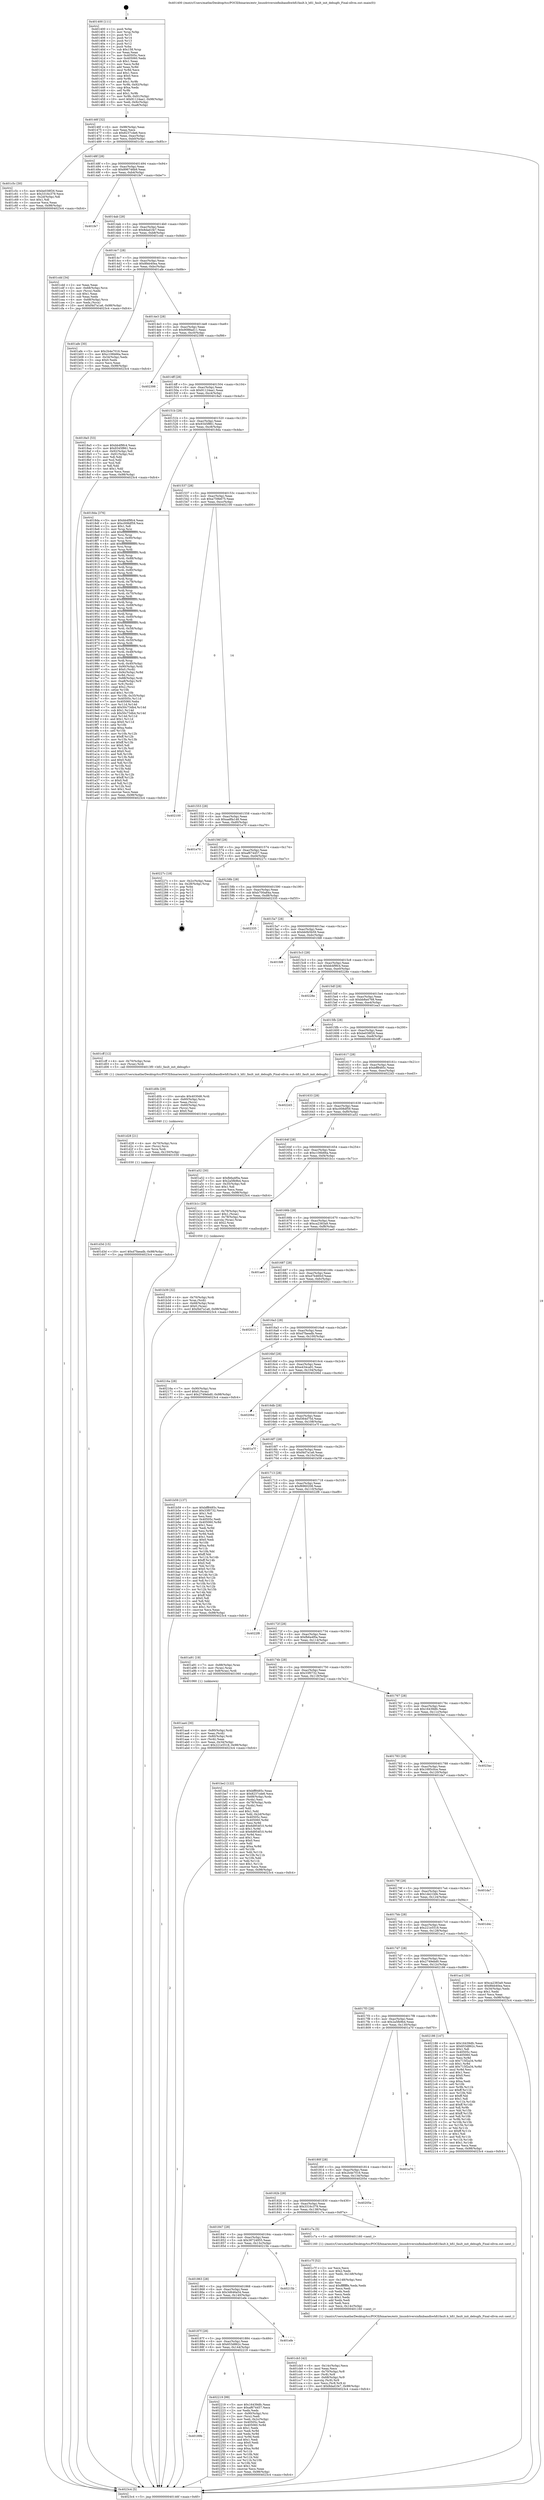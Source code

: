 digraph "0x401400" {
  label = "0x401400 (/mnt/c/Users/mathe/Desktop/tcc/POCII/binaries/extr_linuxdriversinfinibandhwhfi1fault.h_hfi1_fault_init_debugfs_Final-ollvm.out::main(0))"
  labelloc = "t"
  node[shape=record]

  Entry [label="",width=0.3,height=0.3,shape=circle,fillcolor=black,style=filled]
  "0x40146f" [label="{
     0x40146f [32]\l
     | [instrs]\l
     &nbsp;&nbsp;0x40146f \<+6\>: mov -0x98(%rbp),%eax\l
     &nbsp;&nbsp;0x401475 \<+2\>: mov %eax,%ecx\l
     &nbsp;&nbsp;0x401477 \<+6\>: sub $0x8237cde6,%ecx\l
     &nbsp;&nbsp;0x40147d \<+6\>: mov %eax,-0xac(%rbp)\l
     &nbsp;&nbsp;0x401483 \<+6\>: mov %ecx,-0xb0(%rbp)\l
     &nbsp;&nbsp;0x401489 \<+6\>: je 0000000000401c5c \<main+0x85c\>\l
  }"]
  "0x401c5c" [label="{
     0x401c5c [30]\l
     | [instrs]\l
     &nbsp;&nbsp;0x401c5c \<+5\>: mov $0xbe038f26,%eax\l
     &nbsp;&nbsp;0x401c61 \<+5\>: mov $0x3316c379,%ecx\l
     &nbsp;&nbsp;0x401c66 \<+3\>: mov -0x2d(%rbp),%dl\l
     &nbsp;&nbsp;0x401c69 \<+3\>: test $0x1,%dl\l
     &nbsp;&nbsp;0x401c6c \<+3\>: cmovne %ecx,%eax\l
     &nbsp;&nbsp;0x401c6f \<+6\>: mov %eax,-0x98(%rbp)\l
     &nbsp;&nbsp;0x401c75 \<+5\>: jmp 00000000004023c4 \<main+0xfc4\>\l
  }"]
  "0x40148f" [label="{
     0x40148f [28]\l
     | [instrs]\l
     &nbsp;&nbsp;0x40148f \<+5\>: jmp 0000000000401494 \<main+0x94\>\l
     &nbsp;&nbsp;0x401494 \<+6\>: mov -0xac(%rbp),%eax\l
     &nbsp;&nbsp;0x40149a \<+5\>: sub $0x896746b9,%eax\l
     &nbsp;&nbsp;0x40149f \<+6\>: mov %eax,-0xb4(%rbp)\l
     &nbsp;&nbsp;0x4014a5 \<+6\>: je 0000000000401fe7 \<main+0xbe7\>\l
  }"]
  Exit [label="",width=0.3,height=0.3,shape=circle,fillcolor=black,style=filled,peripheries=2]
  "0x401fe7" [label="{
     0x401fe7\l
  }", style=dashed]
  "0x4014ab" [label="{
     0x4014ab [28]\l
     | [instrs]\l
     &nbsp;&nbsp;0x4014ab \<+5\>: jmp 00000000004014b0 \<main+0xb0\>\l
     &nbsp;&nbsp;0x4014b0 \<+6\>: mov -0xac(%rbp),%eax\l
     &nbsp;&nbsp;0x4014b6 \<+5\>: sub $0x8dad1fe7,%eax\l
     &nbsp;&nbsp;0x4014bb \<+6\>: mov %eax,-0xb8(%rbp)\l
     &nbsp;&nbsp;0x4014c1 \<+6\>: je 0000000000401cdd \<main+0x8dd\>\l
  }"]
  "0x40189b" [label="{
     0x40189b\l
  }", style=dashed]
  "0x401cdd" [label="{
     0x401cdd [34]\l
     | [instrs]\l
     &nbsp;&nbsp;0x401cdd \<+2\>: xor %eax,%eax\l
     &nbsp;&nbsp;0x401cdf \<+4\>: mov -0x68(%rbp),%rcx\l
     &nbsp;&nbsp;0x401ce3 \<+2\>: mov (%rcx),%edx\l
     &nbsp;&nbsp;0x401ce5 \<+3\>: sub $0x1,%eax\l
     &nbsp;&nbsp;0x401ce8 \<+2\>: sub %eax,%edx\l
     &nbsp;&nbsp;0x401cea \<+4\>: mov -0x68(%rbp),%rcx\l
     &nbsp;&nbsp;0x401cee \<+2\>: mov %edx,(%rcx)\l
     &nbsp;&nbsp;0x401cf0 \<+10\>: movl $0xf4d7a1a6,-0x98(%rbp)\l
     &nbsp;&nbsp;0x401cfa \<+5\>: jmp 00000000004023c4 \<main+0xfc4\>\l
  }"]
  "0x4014c7" [label="{
     0x4014c7 [28]\l
     | [instrs]\l
     &nbsp;&nbsp;0x4014c7 \<+5\>: jmp 00000000004014cc \<main+0xcc\>\l
     &nbsp;&nbsp;0x4014cc \<+6\>: mov -0xac(%rbp),%eax\l
     &nbsp;&nbsp;0x4014d2 \<+5\>: sub $0x8feb40ea,%eax\l
     &nbsp;&nbsp;0x4014d7 \<+6\>: mov %eax,-0xbc(%rbp)\l
     &nbsp;&nbsp;0x4014dd \<+6\>: je 0000000000401afe \<main+0x6fe\>\l
  }"]
  "0x402219" [label="{
     0x402219 [99]\l
     | [instrs]\l
     &nbsp;&nbsp;0x402219 \<+5\>: mov $0x16439dfc,%eax\l
     &nbsp;&nbsp;0x40221e \<+5\>: mov $0xaf674457,%ecx\l
     &nbsp;&nbsp;0x402223 \<+2\>: xor %edx,%edx\l
     &nbsp;&nbsp;0x402225 \<+7\>: mov -0x90(%rbp),%rsi\l
     &nbsp;&nbsp;0x40222c \<+2\>: mov (%rsi),%edi\l
     &nbsp;&nbsp;0x40222e \<+3\>: mov %edi,-0x2c(%rbp)\l
     &nbsp;&nbsp;0x402231 \<+7\>: mov 0x40505c,%edi\l
     &nbsp;&nbsp;0x402238 \<+8\>: mov 0x405060,%r8d\l
     &nbsp;&nbsp;0x402240 \<+3\>: sub $0x1,%edx\l
     &nbsp;&nbsp;0x402243 \<+3\>: mov %edi,%r9d\l
     &nbsp;&nbsp;0x402246 \<+3\>: add %edx,%r9d\l
     &nbsp;&nbsp;0x402249 \<+4\>: imul %r9d,%edi\l
     &nbsp;&nbsp;0x40224d \<+3\>: and $0x1,%edi\l
     &nbsp;&nbsp;0x402250 \<+3\>: cmp $0x0,%edi\l
     &nbsp;&nbsp;0x402253 \<+4\>: sete %r10b\l
     &nbsp;&nbsp;0x402257 \<+4\>: cmp $0xa,%r8d\l
     &nbsp;&nbsp;0x40225b \<+4\>: setl %r11b\l
     &nbsp;&nbsp;0x40225f \<+3\>: mov %r10b,%bl\l
     &nbsp;&nbsp;0x402262 \<+3\>: and %r11b,%bl\l
     &nbsp;&nbsp;0x402265 \<+3\>: xor %r11b,%r10b\l
     &nbsp;&nbsp;0x402268 \<+3\>: or %r10b,%bl\l
     &nbsp;&nbsp;0x40226b \<+3\>: test $0x1,%bl\l
     &nbsp;&nbsp;0x40226e \<+3\>: cmovne %ecx,%eax\l
     &nbsp;&nbsp;0x402271 \<+6\>: mov %eax,-0x98(%rbp)\l
     &nbsp;&nbsp;0x402277 \<+5\>: jmp 00000000004023c4 \<main+0xfc4\>\l
  }"]
  "0x401afe" [label="{
     0x401afe [30]\l
     | [instrs]\l
     &nbsp;&nbsp;0x401afe \<+5\>: mov $0x2b4e7016,%eax\l
     &nbsp;&nbsp;0x401b03 \<+5\>: mov $0xc106b66a,%ecx\l
     &nbsp;&nbsp;0x401b08 \<+3\>: mov -0x34(%rbp),%edx\l
     &nbsp;&nbsp;0x401b0b \<+3\>: cmp $0x0,%edx\l
     &nbsp;&nbsp;0x401b0e \<+3\>: cmove %ecx,%eax\l
     &nbsp;&nbsp;0x401b11 \<+6\>: mov %eax,-0x98(%rbp)\l
     &nbsp;&nbsp;0x401b17 \<+5\>: jmp 00000000004023c4 \<main+0xfc4\>\l
  }"]
  "0x4014e3" [label="{
     0x4014e3 [28]\l
     | [instrs]\l
     &nbsp;&nbsp;0x4014e3 \<+5\>: jmp 00000000004014e8 \<main+0xe8\>\l
     &nbsp;&nbsp;0x4014e8 \<+6\>: mov -0xac(%rbp),%eax\l
     &nbsp;&nbsp;0x4014ee \<+5\>: sub $0x9088ad11,%eax\l
     &nbsp;&nbsp;0x4014f3 \<+6\>: mov %eax,-0xc0(%rbp)\l
     &nbsp;&nbsp;0x4014f9 \<+6\>: je 0000000000402398 \<main+0xf98\>\l
  }"]
  "0x40187f" [label="{
     0x40187f [28]\l
     | [instrs]\l
     &nbsp;&nbsp;0x40187f \<+5\>: jmp 0000000000401884 \<main+0x484\>\l
     &nbsp;&nbsp;0x401884 \<+6\>: mov -0xac(%rbp),%eax\l
     &nbsp;&nbsp;0x40188a \<+5\>: sub $0x653d862c,%eax\l
     &nbsp;&nbsp;0x40188f \<+6\>: mov %eax,-0x144(%rbp)\l
     &nbsp;&nbsp;0x401895 \<+6\>: je 0000000000402219 \<main+0xe19\>\l
  }"]
  "0x402398" [label="{
     0x402398\l
  }", style=dashed]
  "0x4014ff" [label="{
     0x4014ff [28]\l
     | [instrs]\l
     &nbsp;&nbsp;0x4014ff \<+5\>: jmp 0000000000401504 \<main+0x104\>\l
     &nbsp;&nbsp;0x401504 \<+6\>: mov -0xac(%rbp),%eax\l
     &nbsp;&nbsp;0x40150a \<+5\>: sub $0x91124aa1,%eax\l
     &nbsp;&nbsp;0x40150f \<+6\>: mov %eax,-0xc4(%rbp)\l
     &nbsp;&nbsp;0x401515 \<+6\>: je 00000000004018a5 \<main+0x4a5\>\l
  }"]
  "0x401efe" [label="{
     0x401efe\l
  }", style=dashed]
  "0x4018a5" [label="{
     0x4018a5 [53]\l
     | [instrs]\l
     &nbsp;&nbsp;0x4018a5 \<+5\>: mov $0xbb4f9fc4,%eax\l
     &nbsp;&nbsp;0x4018aa \<+5\>: mov $0x9345f861,%ecx\l
     &nbsp;&nbsp;0x4018af \<+6\>: mov -0x92(%rbp),%dl\l
     &nbsp;&nbsp;0x4018b5 \<+7\>: mov -0x91(%rbp),%sil\l
     &nbsp;&nbsp;0x4018bc \<+3\>: mov %dl,%dil\l
     &nbsp;&nbsp;0x4018bf \<+3\>: and %sil,%dil\l
     &nbsp;&nbsp;0x4018c2 \<+3\>: xor %sil,%dl\l
     &nbsp;&nbsp;0x4018c5 \<+3\>: or %dl,%dil\l
     &nbsp;&nbsp;0x4018c8 \<+4\>: test $0x1,%dil\l
     &nbsp;&nbsp;0x4018cc \<+3\>: cmovne %ecx,%eax\l
     &nbsp;&nbsp;0x4018cf \<+6\>: mov %eax,-0x98(%rbp)\l
     &nbsp;&nbsp;0x4018d5 \<+5\>: jmp 00000000004023c4 \<main+0xfc4\>\l
  }"]
  "0x40151b" [label="{
     0x40151b [28]\l
     | [instrs]\l
     &nbsp;&nbsp;0x40151b \<+5\>: jmp 0000000000401520 \<main+0x120\>\l
     &nbsp;&nbsp;0x401520 \<+6\>: mov -0xac(%rbp),%eax\l
     &nbsp;&nbsp;0x401526 \<+5\>: sub $0x9345f861,%eax\l
     &nbsp;&nbsp;0x40152b \<+6\>: mov %eax,-0xc8(%rbp)\l
     &nbsp;&nbsp;0x401531 \<+6\>: je 00000000004018da \<main+0x4da\>\l
  }"]
  "0x4023c4" [label="{
     0x4023c4 [5]\l
     | [instrs]\l
     &nbsp;&nbsp;0x4023c4 \<+5\>: jmp 000000000040146f \<main+0x6f\>\l
  }"]
  "0x401400" [label="{
     0x401400 [111]\l
     | [instrs]\l
     &nbsp;&nbsp;0x401400 \<+1\>: push %rbp\l
     &nbsp;&nbsp;0x401401 \<+3\>: mov %rsp,%rbp\l
     &nbsp;&nbsp;0x401404 \<+2\>: push %r15\l
     &nbsp;&nbsp;0x401406 \<+2\>: push %r14\l
     &nbsp;&nbsp;0x401408 \<+2\>: push %r13\l
     &nbsp;&nbsp;0x40140a \<+2\>: push %r12\l
     &nbsp;&nbsp;0x40140c \<+1\>: push %rbx\l
     &nbsp;&nbsp;0x40140d \<+7\>: sub $0x158,%rsp\l
     &nbsp;&nbsp;0x401414 \<+2\>: xor %eax,%eax\l
     &nbsp;&nbsp;0x401416 \<+7\>: mov 0x40505c,%ecx\l
     &nbsp;&nbsp;0x40141d \<+7\>: mov 0x405060,%edx\l
     &nbsp;&nbsp;0x401424 \<+3\>: sub $0x1,%eax\l
     &nbsp;&nbsp;0x401427 \<+3\>: mov %ecx,%r8d\l
     &nbsp;&nbsp;0x40142a \<+3\>: add %eax,%r8d\l
     &nbsp;&nbsp;0x40142d \<+4\>: imul %r8d,%ecx\l
     &nbsp;&nbsp;0x401431 \<+3\>: and $0x1,%ecx\l
     &nbsp;&nbsp;0x401434 \<+3\>: cmp $0x0,%ecx\l
     &nbsp;&nbsp;0x401437 \<+4\>: sete %r9b\l
     &nbsp;&nbsp;0x40143b \<+4\>: and $0x1,%r9b\l
     &nbsp;&nbsp;0x40143f \<+7\>: mov %r9b,-0x92(%rbp)\l
     &nbsp;&nbsp;0x401446 \<+3\>: cmp $0xa,%edx\l
     &nbsp;&nbsp;0x401449 \<+4\>: setl %r9b\l
     &nbsp;&nbsp;0x40144d \<+4\>: and $0x1,%r9b\l
     &nbsp;&nbsp;0x401451 \<+7\>: mov %r9b,-0x91(%rbp)\l
     &nbsp;&nbsp;0x401458 \<+10\>: movl $0x91124aa1,-0x98(%rbp)\l
     &nbsp;&nbsp;0x401462 \<+6\>: mov %edi,-0x9c(%rbp)\l
     &nbsp;&nbsp;0x401468 \<+7\>: mov %rsi,-0xa8(%rbp)\l
  }"]
  "0x401863" [label="{
     0x401863 [28]\l
     | [instrs]\l
     &nbsp;&nbsp;0x401863 \<+5\>: jmp 0000000000401868 \<main+0x468\>\l
     &nbsp;&nbsp;0x401868 \<+6\>: mov -0xac(%rbp),%eax\l
     &nbsp;&nbsp;0x40186e \<+5\>: sub $0x3d646a54,%eax\l
     &nbsp;&nbsp;0x401873 \<+6\>: mov %eax,-0x140(%rbp)\l
     &nbsp;&nbsp;0x401879 \<+6\>: je 0000000000401efe \<main+0xafe\>\l
  }"]
  "0x4018da" [label="{
     0x4018da [376]\l
     | [instrs]\l
     &nbsp;&nbsp;0x4018da \<+5\>: mov $0xbb4f9fc4,%eax\l
     &nbsp;&nbsp;0x4018df \<+5\>: mov $0xc008df59,%ecx\l
     &nbsp;&nbsp;0x4018e4 \<+2\>: mov $0x1,%dl\l
     &nbsp;&nbsp;0x4018e6 \<+3\>: mov %rsp,%rsi\l
     &nbsp;&nbsp;0x4018e9 \<+4\>: add $0xfffffffffffffff0,%rsi\l
     &nbsp;&nbsp;0x4018ed \<+3\>: mov %rsi,%rsp\l
     &nbsp;&nbsp;0x4018f0 \<+7\>: mov %rsi,-0x90(%rbp)\l
     &nbsp;&nbsp;0x4018f7 \<+3\>: mov %rsp,%rsi\l
     &nbsp;&nbsp;0x4018fa \<+4\>: add $0xfffffffffffffff0,%rsi\l
     &nbsp;&nbsp;0x4018fe \<+3\>: mov %rsi,%rsp\l
     &nbsp;&nbsp;0x401901 \<+3\>: mov %rsp,%rdi\l
     &nbsp;&nbsp;0x401904 \<+4\>: add $0xfffffffffffffff0,%rdi\l
     &nbsp;&nbsp;0x401908 \<+3\>: mov %rdi,%rsp\l
     &nbsp;&nbsp;0x40190b \<+7\>: mov %rdi,-0x88(%rbp)\l
     &nbsp;&nbsp;0x401912 \<+3\>: mov %rsp,%rdi\l
     &nbsp;&nbsp;0x401915 \<+4\>: add $0xfffffffffffffff0,%rdi\l
     &nbsp;&nbsp;0x401919 \<+3\>: mov %rdi,%rsp\l
     &nbsp;&nbsp;0x40191c \<+4\>: mov %rdi,-0x80(%rbp)\l
     &nbsp;&nbsp;0x401920 \<+3\>: mov %rsp,%rdi\l
     &nbsp;&nbsp;0x401923 \<+4\>: add $0xfffffffffffffff0,%rdi\l
     &nbsp;&nbsp;0x401927 \<+3\>: mov %rdi,%rsp\l
     &nbsp;&nbsp;0x40192a \<+4\>: mov %rdi,-0x78(%rbp)\l
     &nbsp;&nbsp;0x40192e \<+3\>: mov %rsp,%rdi\l
     &nbsp;&nbsp;0x401931 \<+4\>: add $0xfffffffffffffff0,%rdi\l
     &nbsp;&nbsp;0x401935 \<+3\>: mov %rdi,%rsp\l
     &nbsp;&nbsp;0x401938 \<+4\>: mov %rdi,-0x70(%rbp)\l
     &nbsp;&nbsp;0x40193c \<+3\>: mov %rsp,%rdi\l
     &nbsp;&nbsp;0x40193f \<+4\>: add $0xfffffffffffffff0,%rdi\l
     &nbsp;&nbsp;0x401943 \<+3\>: mov %rdi,%rsp\l
     &nbsp;&nbsp;0x401946 \<+4\>: mov %rdi,-0x68(%rbp)\l
     &nbsp;&nbsp;0x40194a \<+3\>: mov %rsp,%rdi\l
     &nbsp;&nbsp;0x40194d \<+4\>: add $0xfffffffffffffff0,%rdi\l
     &nbsp;&nbsp;0x401951 \<+3\>: mov %rdi,%rsp\l
     &nbsp;&nbsp;0x401954 \<+4\>: mov %rdi,-0x60(%rbp)\l
     &nbsp;&nbsp;0x401958 \<+3\>: mov %rsp,%rdi\l
     &nbsp;&nbsp;0x40195b \<+4\>: add $0xfffffffffffffff0,%rdi\l
     &nbsp;&nbsp;0x40195f \<+3\>: mov %rdi,%rsp\l
     &nbsp;&nbsp;0x401962 \<+4\>: mov %rdi,-0x58(%rbp)\l
     &nbsp;&nbsp;0x401966 \<+3\>: mov %rsp,%rdi\l
     &nbsp;&nbsp;0x401969 \<+4\>: add $0xfffffffffffffff0,%rdi\l
     &nbsp;&nbsp;0x40196d \<+3\>: mov %rdi,%rsp\l
     &nbsp;&nbsp;0x401970 \<+4\>: mov %rdi,-0x50(%rbp)\l
     &nbsp;&nbsp;0x401974 \<+3\>: mov %rsp,%rdi\l
     &nbsp;&nbsp;0x401977 \<+4\>: add $0xfffffffffffffff0,%rdi\l
     &nbsp;&nbsp;0x40197b \<+3\>: mov %rdi,%rsp\l
     &nbsp;&nbsp;0x40197e \<+4\>: mov %rdi,-0x48(%rbp)\l
     &nbsp;&nbsp;0x401982 \<+3\>: mov %rsp,%rdi\l
     &nbsp;&nbsp;0x401985 \<+4\>: add $0xfffffffffffffff0,%rdi\l
     &nbsp;&nbsp;0x401989 \<+3\>: mov %rdi,%rsp\l
     &nbsp;&nbsp;0x40198c \<+4\>: mov %rdi,-0x40(%rbp)\l
     &nbsp;&nbsp;0x401990 \<+7\>: mov -0x90(%rbp),%rdi\l
     &nbsp;&nbsp;0x401997 \<+6\>: movl $0x0,(%rdi)\l
     &nbsp;&nbsp;0x40199d \<+7\>: mov -0x9c(%rbp),%r8d\l
     &nbsp;&nbsp;0x4019a4 \<+3\>: mov %r8d,(%rsi)\l
     &nbsp;&nbsp;0x4019a7 \<+7\>: mov -0x88(%rbp),%rdi\l
     &nbsp;&nbsp;0x4019ae \<+7\>: mov -0xa8(%rbp),%r9\l
     &nbsp;&nbsp;0x4019b5 \<+3\>: mov %r9,(%rdi)\l
     &nbsp;&nbsp;0x4019b8 \<+3\>: cmpl $0x2,(%rsi)\l
     &nbsp;&nbsp;0x4019bb \<+4\>: setne %r10b\l
     &nbsp;&nbsp;0x4019bf \<+4\>: and $0x1,%r10b\l
     &nbsp;&nbsp;0x4019c3 \<+4\>: mov %r10b,-0x35(%rbp)\l
     &nbsp;&nbsp;0x4019c7 \<+8\>: mov 0x40505c,%r11d\l
     &nbsp;&nbsp;0x4019cf \<+7\>: mov 0x405060,%ebx\l
     &nbsp;&nbsp;0x4019d6 \<+3\>: mov %r11d,%r14d\l
     &nbsp;&nbsp;0x4019d9 \<+7\>: add $0x50c73db4,%r14d\l
     &nbsp;&nbsp;0x4019e0 \<+4\>: sub $0x1,%r14d\l
     &nbsp;&nbsp;0x4019e4 \<+7\>: sub $0x50c73db4,%r14d\l
     &nbsp;&nbsp;0x4019eb \<+4\>: imul %r14d,%r11d\l
     &nbsp;&nbsp;0x4019ef \<+4\>: and $0x1,%r11d\l
     &nbsp;&nbsp;0x4019f3 \<+4\>: cmp $0x0,%r11d\l
     &nbsp;&nbsp;0x4019f7 \<+4\>: sete %r10b\l
     &nbsp;&nbsp;0x4019fb \<+3\>: cmp $0xa,%ebx\l
     &nbsp;&nbsp;0x4019fe \<+4\>: setl %r15b\l
     &nbsp;&nbsp;0x401a02 \<+3\>: mov %r10b,%r12b\l
     &nbsp;&nbsp;0x401a05 \<+4\>: xor $0xff,%r12b\l
     &nbsp;&nbsp;0x401a09 \<+3\>: mov %r15b,%r13b\l
     &nbsp;&nbsp;0x401a0c \<+4\>: xor $0xff,%r13b\l
     &nbsp;&nbsp;0x401a10 \<+3\>: xor $0x0,%dl\l
     &nbsp;&nbsp;0x401a13 \<+3\>: mov %r12b,%sil\l
     &nbsp;&nbsp;0x401a16 \<+4\>: and $0x0,%sil\l
     &nbsp;&nbsp;0x401a1a \<+3\>: and %dl,%r10b\l
     &nbsp;&nbsp;0x401a1d \<+3\>: mov %r13b,%dil\l
     &nbsp;&nbsp;0x401a20 \<+4\>: and $0x0,%dil\l
     &nbsp;&nbsp;0x401a24 \<+3\>: and %dl,%r15b\l
     &nbsp;&nbsp;0x401a27 \<+3\>: or %r10b,%sil\l
     &nbsp;&nbsp;0x401a2a \<+3\>: or %r15b,%dil\l
     &nbsp;&nbsp;0x401a2d \<+3\>: xor %dil,%sil\l
     &nbsp;&nbsp;0x401a30 \<+3\>: or %r13b,%r12b\l
     &nbsp;&nbsp;0x401a33 \<+4\>: xor $0xff,%r12b\l
     &nbsp;&nbsp;0x401a37 \<+3\>: or $0x0,%dl\l
     &nbsp;&nbsp;0x401a3a \<+3\>: and %dl,%r12b\l
     &nbsp;&nbsp;0x401a3d \<+3\>: or %r12b,%sil\l
     &nbsp;&nbsp;0x401a40 \<+4\>: test $0x1,%sil\l
     &nbsp;&nbsp;0x401a44 \<+3\>: cmovne %ecx,%eax\l
     &nbsp;&nbsp;0x401a47 \<+6\>: mov %eax,-0x98(%rbp)\l
     &nbsp;&nbsp;0x401a4d \<+5\>: jmp 00000000004023c4 \<main+0xfc4\>\l
  }"]
  "0x401537" [label="{
     0x401537 [28]\l
     | [instrs]\l
     &nbsp;&nbsp;0x401537 \<+5\>: jmp 000000000040153c \<main+0x13c\>\l
     &nbsp;&nbsp;0x40153c \<+6\>: mov -0xac(%rbp),%eax\l
     &nbsp;&nbsp;0x401542 \<+5\>: sub $0xa759b675,%eax\l
     &nbsp;&nbsp;0x401547 \<+6\>: mov %eax,-0xcc(%rbp)\l
     &nbsp;&nbsp;0x40154d \<+6\>: je 0000000000402100 \<main+0xd00\>\l
  }"]
  "0x40215b" [label="{
     0x40215b\l
  }", style=dashed]
  "0x401d3d" [label="{
     0x401d3d [15]\l
     | [instrs]\l
     &nbsp;&nbsp;0x401d3d \<+10\>: movl $0xd7faeadb,-0x98(%rbp)\l
     &nbsp;&nbsp;0x401d47 \<+5\>: jmp 00000000004023c4 \<main+0xfc4\>\l
  }"]
  "0x402100" [label="{
     0x402100\l
  }", style=dashed]
  "0x401553" [label="{
     0x401553 [28]\l
     | [instrs]\l
     &nbsp;&nbsp;0x401553 \<+5\>: jmp 0000000000401558 \<main+0x158\>\l
     &nbsp;&nbsp;0x401558 \<+6\>: mov -0xac(%rbp),%eax\l
     &nbsp;&nbsp;0x40155e \<+5\>: sub $0xaa8fa148,%eax\l
     &nbsp;&nbsp;0x401563 \<+6\>: mov %eax,-0xd0(%rbp)\l
     &nbsp;&nbsp;0x401569 \<+6\>: je 0000000000401e70 \<main+0xa70\>\l
  }"]
  "0x401d28" [label="{
     0x401d28 [21]\l
     | [instrs]\l
     &nbsp;&nbsp;0x401d28 \<+4\>: mov -0x70(%rbp),%rcx\l
     &nbsp;&nbsp;0x401d2c \<+3\>: mov (%rcx),%rcx\l
     &nbsp;&nbsp;0x401d2f \<+3\>: mov %rcx,%rdi\l
     &nbsp;&nbsp;0x401d32 \<+6\>: mov %eax,-0x150(%rbp)\l
     &nbsp;&nbsp;0x401d38 \<+5\>: call 0000000000401030 \<free@plt\>\l
     | [calls]\l
     &nbsp;&nbsp;0x401030 \{1\} (unknown)\l
  }"]
  "0x401e70" [label="{
     0x401e70\l
  }", style=dashed]
  "0x40156f" [label="{
     0x40156f [28]\l
     | [instrs]\l
     &nbsp;&nbsp;0x40156f \<+5\>: jmp 0000000000401574 \<main+0x174\>\l
     &nbsp;&nbsp;0x401574 \<+6\>: mov -0xac(%rbp),%eax\l
     &nbsp;&nbsp;0x40157a \<+5\>: sub $0xaf674457,%eax\l
     &nbsp;&nbsp;0x40157f \<+6\>: mov %eax,-0xd4(%rbp)\l
     &nbsp;&nbsp;0x401585 \<+6\>: je 000000000040227c \<main+0xe7c\>\l
  }"]
  "0x401d0b" [label="{
     0x401d0b [29]\l
     | [instrs]\l
     &nbsp;&nbsp;0x401d0b \<+10\>: movabs $0x4030d6,%rdi\l
     &nbsp;&nbsp;0x401d15 \<+4\>: mov -0x60(%rbp),%rcx\l
     &nbsp;&nbsp;0x401d19 \<+2\>: mov %eax,(%rcx)\l
     &nbsp;&nbsp;0x401d1b \<+4\>: mov -0x60(%rbp),%rcx\l
     &nbsp;&nbsp;0x401d1f \<+2\>: mov (%rcx),%esi\l
     &nbsp;&nbsp;0x401d21 \<+2\>: mov $0x0,%al\l
     &nbsp;&nbsp;0x401d23 \<+5\>: call 0000000000401040 \<printf@plt\>\l
     | [calls]\l
     &nbsp;&nbsp;0x401040 \{1\} (unknown)\l
  }"]
  "0x40227c" [label="{
     0x40227c [18]\l
     | [instrs]\l
     &nbsp;&nbsp;0x40227c \<+3\>: mov -0x2c(%rbp),%eax\l
     &nbsp;&nbsp;0x40227f \<+4\>: lea -0x28(%rbp),%rsp\l
     &nbsp;&nbsp;0x402283 \<+1\>: pop %rbx\l
     &nbsp;&nbsp;0x402284 \<+2\>: pop %r12\l
     &nbsp;&nbsp;0x402286 \<+2\>: pop %r13\l
     &nbsp;&nbsp;0x402288 \<+2\>: pop %r14\l
     &nbsp;&nbsp;0x40228a \<+2\>: pop %r15\l
     &nbsp;&nbsp;0x40228c \<+1\>: pop %rbp\l
     &nbsp;&nbsp;0x40228d \<+1\>: ret\l
  }"]
  "0x40158b" [label="{
     0x40158b [28]\l
     | [instrs]\l
     &nbsp;&nbsp;0x40158b \<+5\>: jmp 0000000000401590 \<main+0x190\>\l
     &nbsp;&nbsp;0x401590 \<+6\>: mov -0xac(%rbp),%eax\l
     &nbsp;&nbsp;0x401596 \<+5\>: sub $0xb700a84a,%eax\l
     &nbsp;&nbsp;0x40159b \<+6\>: mov %eax,-0xd8(%rbp)\l
     &nbsp;&nbsp;0x4015a1 \<+6\>: je 0000000000402335 \<main+0xf35\>\l
  }"]
  "0x401cb3" [label="{
     0x401cb3 [42]\l
     | [instrs]\l
     &nbsp;&nbsp;0x401cb3 \<+6\>: mov -0x14c(%rbp),%ecx\l
     &nbsp;&nbsp;0x401cb9 \<+3\>: imul %eax,%ecx\l
     &nbsp;&nbsp;0x401cbc \<+4\>: mov -0x70(%rbp),%r8\l
     &nbsp;&nbsp;0x401cc0 \<+3\>: mov (%r8),%r8\l
     &nbsp;&nbsp;0x401cc3 \<+4\>: mov -0x68(%rbp),%r9\l
     &nbsp;&nbsp;0x401cc7 \<+3\>: movslq (%r9),%r9\l
     &nbsp;&nbsp;0x401cca \<+4\>: mov %ecx,(%r8,%r9,4)\l
     &nbsp;&nbsp;0x401cce \<+10\>: movl $0x8dad1fe7,-0x98(%rbp)\l
     &nbsp;&nbsp;0x401cd8 \<+5\>: jmp 00000000004023c4 \<main+0xfc4\>\l
  }"]
  "0x402335" [label="{
     0x402335\l
  }", style=dashed]
  "0x4015a7" [label="{
     0x4015a7 [28]\l
     | [instrs]\l
     &nbsp;&nbsp;0x4015a7 \<+5\>: jmp 00000000004015ac \<main+0x1ac\>\l
     &nbsp;&nbsp;0x4015ac \<+6\>: mov -0xac(%rbp),%eax\l
     &nbsp;&nbsp;0x4015b2 \<+5\>: sub $0xbb0b5b59,%eax\l
     &nbsp;&nbsp;0x4015b7 \<+6\>: mov %eax,-0xdc(%rbp)\l
     &nbsp;&nbsp;0x4015bd \<+6\>: je 0000000000401fd8 \<main+0xbd8\>\l
  }"]
  "0x401c7f" [label="{
     0x401c7f [52]\l
     | [instrs]\l
     &nbsp;&nbsp;0x401c7f \<+2\>: xor %ecx,%ecx\l
     &nbsp;&nbsp;0x401c81 \<+5\>: mov $0x2,%edx\l
     &nbsp;&nbsp;0x401c86 \<+6\>: mov %edx,-0x148(%rbp)\l
     &nbsp;&nbsp;0x401c8c \<+1\>: cltd\l
     &nbsp;&nbsp;0x401c8d \<+6\>: mov -0x148(%rbp),%esi\l
     &nbsp;&nbsp;0x401c93 \<+2\>: idiv %esi\l
     &nbsp;&nbsp;0x401c95 \<+6\>: imul $0xfffffffe,%edx,%edx\l
     &nbsp;&nbsp;0x401c9b \<+2\>: mov %ecx,%edi\l
     &nbsp;&nbsp;0x401c9d \<+2\>: sub %edx,%edi\l
     &nbsp;&nbsp;0x401c9f \<+2\>: mov %ecx,%edx\l
     &nbsp;&nbsp;0x401ca1 \<+3\>: sub $0x1,%edx\l
     &nbsp;&nbsp;0x401ca4 \<+2\>: add %edx,%edi\l
     &nbsp;&nbsp;0x401ca6 \<+2\>: sub %edi,%ecx\l
     &nbsp;&nbsp;0x401ca8 \<+6\>: mov %ecx,-0x14c(%rbp)\l
     &nbsp;&nbsp;0x401cae \<+5\>: call 0000000000401160 \<next_i\>\l
     | [calls]\l
     &nbsp;&nbsp;0x401160 \{1\} (/mnt/c/Users/mathe/Desktop/tcc/POCII/binaries/extr_linuxdriversinfinibandhwhfi1fault.h_hfi1_fault_init_debugfs_Final-ollvm.out::next_i)\l
  }"]
  "0x401fd8" [label="{
     0x401fd8\l
  }", style=dashed]
  "0x4015c3" [label="{
     0x4015c3 [28]\l
     | [instrs]\l
     &nbsp;&nbsp;0x4015c3 \<+5\>: jmp 00000000004015c8 \<main+0x1c8\>\l
     &nbsp;&nbsp;0x4015c8 \<+6\>: mov -0xac(%rbp),%eax\l
     &nbsp;&nbsp;0x4015ce \<+5\>: sub $0xbb4f9fc4,%eax\l
     &nbsp;&nbsp;0x4015d3 \<+6\>: mov %eax,-0xe0(%rbp)\l
     &nbsp;&nbsp;0x4015d9 \<+6\>: je 000000000040228e \<main+0xe8e\>\l
  }"]
  "0x401847" [label="{
     0x401847 [28]\l
     | [instrs]\l
     &nbsp;&nbsp;0x401847 \<+5\>: jmp 000000000040184c \<main+0x44c\>\l
     &nbsp;&nbsp;0x40184c \<+6\>: mov -0xac(%rbp),%eax\l
     &nbsp;&nbsp;0x401852 \<+5\>: sub $0x38724955,%eax\l
     &nbsp;&nbsp;0x401857 \<+6\>: mov %eax,-0x13c(%rbp)\l
     &nbsp;&nbsp;0x40185d \<+6\>: je 000000000040215b \<main+0xd5b\>\l
  }"]
  "0x40228e" [label="{
     0x40228e\l
  }", style=dashed]
  "0x4015df" [label="{
     0x4015df [28]\l
     | [instrs]\l
     &nbsp;&nbsp;0x4015df \<+5\>: jmp 00000000004015e4 \<main+0x1e4\>\l
     &nbsp;&nbsp;0x4015e4 \<+6\>: mov -0xac(%rbp),%eax\l
     &nbsp;&nbsp;0x4015ea \<+5\>: sub $0xbb8a4768,%eax\l
     &nbsp;&nbsp;0x4015ef \<+6\>: mov %eax,-0xe4(%rbp)\l
     &nbsp;&nbsp;0x4015f5 \<+6\>: je 0000000000401ea3 \<main+0xaa3\>\l
  }"]
  "0x401c7a" [label="{
     0x401c7a [5]\l
     | [instrs]\l
     &nbsp;&nbsp;0x401c7a \<+5\>: call 0000000000401160 \<next_i\>\l
     | [calls]\l
     &nbsp;&nbsp;0x401160 \{1\} (/mnt/c/Users/mathe/Desktop/tcc/POCII/binaries/extr_linuxdriversinfinibandhwhfi1fault.h_hfi1_fault_init_debugfs_Final-ollvm.out::next_i)\l
  }"]
  "0x401ea3" [label="{
     0x401ea3\l
  }", style=dashed]
  "0x4015fb" [label="{
     0x4015fb [28]\l
     | [instrs]\l
     &nbsp;&nbsp;0x4015fb \<+5\>: jmp 0000000000401600 \<main+0x200\>\l
     &nbsp;&nbsp;0x401600 \<+6\>: mov -0xac(%rbp),%eax\l
     &nbsp;&nbsp;0x401606 \<+5\>: sub $0xbe038f26,%eax\l
     &nbsp;&nbsp;0x40160b \<+6\>: mov %eax,-0xe8(%rbp)\l
     &nbsp;&nbsp;0x401611 \<+6\>: je 0000000000401cff \<main+0x8ff\>\l
  }"]
  "0x40182b" [label="{
     0x40182b [28]\l
     | [instrs]\l
     &nbsp;&nbsp;0x40182b \<+5\>: jmp 0000000000401830 \<main+0x430\>\l
     &nbsp;&nbsp;0x401830 \<+6\>: mov -0xac(%rbp),%eax\l
     &nbsp;&nbsp;0x401836 \<+5\>: sub $0x3316c379,%eax\l
     &nbsp;&nbsp;0x40183b \<+6\>: mov %eax,-0x138(%rbp)\l
     &nbsp;&nbsp;0x401841 \<+6\>: je 0000000000401c7a \<main+0x87a\>\l
  }"]
  "0x401cff" [label="{
     0x401cff [12]\l
     | [instrs]\l
     &nbsp;&nbsp;0x401cff \<+4\>: mov -0x70(%rbp),%rax\l
     &nbsp;&nbsp;0x401d03 \<+3\>: mov (%rax),%rdi\l
     &nbsp;&nbsp;0x401d06 \<+5\>: call 00000000004013f0 \<hfi1_fault_init_debugfs\>\l
     | [calls]\l
     &nbsp;&nbsp;0x4013f0 \{1\} (/mnt/c/Users/mathe/Desktop/tcc/POCII/binaries/extr_linuxdriversinfinibandhwhfi1fault.h_hfi1_fault_init_debugfs_Final-ollvm.out::hfi1_fault_init_debugfs)\l
  }"]
  "0x401617" [label="{
     0x401617 [28]\l
     | [instrs]\l
     &nbsp;&nbsp;0x401617 \<+5\>: jmp 000000000040161c \<main+0x21c\>\l
     &nbsp;&nbsp;0x40161c \<+6\>: mov -0xac(%rbp),%eax\l
     &nbsp;&nbsp;0x401622 \<+5\>: sub $0xbff8485c,%eax\l
     &nbsp;&nbsp;0x401627 \<+6\>: mov %eax,-0xec(%rbp)\l
     &nbsp;&nbsp;0x40162d \<+6\>: je 00000000004022d3 \<main+0xed3\>\l
  }"]
  "0x40205e" [label="{
     0x40205e\l
  }", style=dashed]
  "0x4022d3" [label="{
     0x4022d3\l
  }", style=dashed]
  "0x401633" [label="{
     0x401633 [28]\l
     | [instrs]\l
     &nbsp;&nbsp;0x401633 \<+5\>: jmp 0000000000401638 \<main+0x238\>\l
     &nbsp;&nbsp;0x401638 \<+6\>: mov -0xac(%rbp),%eax\l
     &nbsp;&nbsp;0x40163e \<+5\>: sub $0xc008df59,%eax\l
     &nbsp;&nbsp;0x401643 \<+6\>: mov %eax,-0xf0(%rbp)\l
     &nbsp;&nbsp;0x401649 \<+6\>: je 0000000000401a52 \<main+0x652\>\l
  }"]
  "0x40180f" [label="{
     0x40180f [28]\l
     | [instrs]\l
     &nbsp;&nbsp;0x40180f \<+5\>: jmp 0000000000401814 \<main+0x414\>\l
     &nbsp;&nbsp;0x401814 \<+6\>: mov -0xac(%rbp),%eax\l
     &nbsp;&nbsp;0x40181a \<+5\>: sub $0x2b4e7016,%eax\l
     &nbsp;&nbsp;0x40181f \<+6\>: mov %eax,-0x134(%rbp)\l
     &nbsp;&nbsp;0x401825 \<+6\>: je 000000000040205e \<main+0xc5e\>\l
  }"]
  "0x401a52" [label="{
     0x401a52 [30]\l
     | [instrs]\l
     &nbsp;&nbsp;0x401a52 \<+5\>: mov $0xfb6a4f0a,%eax\l
     &nbsp;&nbsp;0x401a57 \<+5\>: mov $0x2a5fb9b4,%ecx\l
     &nbsp;&nbsp;0x401a5c \<+3\>: mov -0x35(%rbp),%dl\l
     &nbsp;&nbsp;0x401a5f \<+3\>: test $0x1,%dl\l
     &nbsp;&nbsp;0x401a62 \<+3\>: cmovne %ecx,%eax\l
     &nbsp;&nbsp;0x401a65 \<+6\>: mov %eax,-0x98(%rbp)\l
     &nbsp;&nbsp;0x401a6b \<+5\>: jmp 00000000004023c4 \<main+0xfc4\>\l
  }"]
  "0x40164f" [label="{
     0x40164f [28]\l
     | [instrs]\l
     &nbsp;&nbsp;0x40164f \<+5\>: jmp 0000000000401654 \<main+0x254\>\l
     &nbsp;&nbsp;0x401654 \<+6\>: mov -0xac(%rbp),%eax\l
     &nbsp;&nbsp;0x40165a \<+5\>: sub $0xc106b66a,%eax\l
     &nbsp;&nbsp;0x40165f \<+6\>: mov %eax,-0xf4(%rbp)\l
     &nbsp;&nbsp;0x401665 \<+6\>: je 0000000000401b1c \<main+0x71c\>\l
  }"]
  "0x401a70" [label="{
     0x401a70\l
  }", style=dashed]
  "0x401b1c" [label="{
     0x401b1c [29]\l
     | [instrs]\l
     &nbsp;&nbsp;0x401b1c \<+4\>: mov -0x78(%rbp),%rax\l
     &nbsp;&nbsp;0x401b20 \<+6\>: movl $0x1,(%rax)\l
     &nbsp;&nbsp;0x401b26 \<+4\>: mov -0x78(%rbp),%rax\l
     &nbsp;&nbsp;0x401b2a \<+3\>: movslq (%rax),%rax\l
     &nbsp;&nbsp;0x401b2d \<+4\>: shl $0x2,%rax\l
     &nbsp;&nbsp;0x401b31 \<+3\>: mov %rax,%rdi\l
     &nbsp;&nbsp;0x401b34 \<+5\>: call 0000000000401050 \<malloc@plt\>\l
     | [calls]\l
     &nbsp;&nbsp;0x401050 \{1\} (unknown)\l
  }"]
  "0x40166b" [label="{
     0x40166b [28]\l
     | [instrs]\l
     &nbsp;&nbsp;0x40166b \<+5\>: jmp 0000000000401670 \<main+0x270\>\l
     &nbsp;&nbsp;0x401670 \<+6\>: mov -0xac(%rbp),%eax\l
     &nbsp;&nbsp;0x401676 \<+5\>: sub $0xca2383a9,%eax\l
     &nbsp;&nbsp;0x40167b \<+6\>: mov %eax,-0xf8(%rbp)\l
     &nbsp;&nbsp;0x401681 \<+6\>: je 0000000000401ae0 \<main+0x6e0\>\l
  }"]
  "0x4017f3" [label="{
     0x4017f3 [28]\l
     | [instrs]\l
     &nbsp;&nbsp;0x4017f3 \<+5\>: jmp 00000000004017f8 \<main+0x3f8\>\l
     &nbsp;&nbsp;0x4017f8 \<+6\>: mov -0xac(%rbp),%eax\l
     &nbsp;&nbsp;0x4017fe \<+5\>: sub $0x2a5fb9b4,%eax\l
     &nbsp;&nbsp;0x401803 \<+6\>: mov %eax,-0x130(%rbp)\l
     &nbsp;&nbsp;0x401809 \<+6\>: je 0000000000401a70 \<main+0x670\>\l
  }"]
  "0x401ae0" [label="{
     0x401ae0\l
  }", style=dashed]
  "0x401687" [label="{
     0x401687 [28]\l
     | [instrs]\l
     &nbsp;&nbsp;0x401687 \<+5\>: jmp 000000000040168c \<main+0x28c\>\l
     &nbsp;&nbsp;0x40168c \<+6\>: mov -0xac(%rbp),%eax\l
     &nbsp;&nbsp;0x401692 \<+5\>: sub $0xd7b460cf,%eax\l
     &nbsp;&nbsp;0x401697 \<+6\>: mov %eax,-0xfc(%rbp)\l
     &nbsp;&nbsp;0x40169d \<+6\>: je 0000000000402011 \<main+0xc11\>\l
  }"]
  "0x402186" [label="{
     0x402186 [147]\l
     | [instrs]\l
     &nbsp;&nbsp;0x402186 \<+5\>: mov $0x16439dfc,%eax\l
     &nbsp;&nbsp;0x40218b \<+5\>: mov $0x653d862c,%ecx\l
     &nbsp;&nbsp;0x402190 \<+2\>: mov $0x1,%dl\l
     &nbsp;&nbsp;0x402192 \<+7\>: mov 0x40505c,%esi\l
     &nbsp;&nbsp;0x402199 \<+7\>: mov 0x405060,%edi\l
     &nbsp;&nbsp;0x4021a0 \<+3\>: mov %esi,%r8d\l
     &nbsp;&nbsp;0x4021a3 \<+7\>: sub $0x715f2a34,%r8d\l
     &nbsp;&nbsp;0x4021aa \<+4\>: sub $0x1,%r8d\l
     &nbsp;&nbsp;0x4021ae \<+7\>: add $0x715f2a34,%r8d\l
     &nbsp;&nbsp;0x4021b5 \<+4\>: imul %r8d,%esi\l
     &nbsp;&nbsp;0x4021b9 \<+3\>: and $0x1,%esi\l
     &nbsp;&nbsp;0x4021bc \<+3\>: cmp $0x0,%esi\l
     &nbsp;&nbsp;0x4021bf \<+4\>: sete %r9b\l
     &nbsp;&nbsp;0x4021c3 \<+3\>: cmp $0xa,%edi\l
     &nbsp;&nbsp;0x4021c6 \<+4\>: setl %r10b\l
     &nbsp;&nbsp;0x4021ca \<+3\>: mov %r9b,%r11b\l
     &nbsp;&nbsp;0x4021cd \<+4\>: xor $0xff,%r11b\l
     &nbsp;&nbsp;0x4021d1 \<+3\>: mov %r10b,%bl\l
     &nbsp;&nbsp;0x4021d4 \<+3\>: xor $0xff,%bl\l
     &nbsp;&nbsp;0x4021d7 \<+3\>: xor $0x1,%dl\l
     &nbsp;&nbsp;0x4021da \<+3\>: mov %r11b,%r14b\l
     &nbsp;&nbsp;0x4021dd \<+4\>: and $0xff,%r14b\l
     &nbsp;&nbsp;0x4021e1 \<+3\>: and %dl,%r9b\l
     &nbsp;&nbsp;0x4021e4 \<+3\>: mov %bl,%r15b\l
     &nbsp;&nbsp;0x4021e7 \<+4\>: and $0xff,%r15b\l
     &nbsp;&nbsp;0x4021eb \<+3\>: and %dl,%r10b\l
     &nbsp;&nbsp;0x4021ee \<+3\>: or %r9b,%r14b\l
     &nbsp;&nbsp;0x4021f1 \<+3\>: or %r10b,%r15b\l
     &nbsp;&nbsp;0x4021f4 \<+3\>: xor %r15b,%r14b\l
     &nbsp;&nbsp;0x4021f7 \<+3\>: or %bl,%r11b\l
     &nbsp;&nbsp;0x4021fa \<+4\>: xor $0xff,%r11b\l
     &nbsp;&nbsp;0x4021fe \<+3\>: or $0x1,%dl\l
     &nbsp;&nbsp;0x402201 \<+3\>: and %dl,%r11b\l
     &nbsp;&nbsp;0x402204 \<+3\>: or %r11b,%r14b\l
     &nbsp;&nbsp;0x402207 \<+4\>: test $0x1,%r14b\l
     &nbsp;&nbsp;0x40220b \<+3\>: cmovne %ecx,%eax\l
     &nbsp;&nbsp;0x40220e \<+6\>: mov %eax,-0x98(%rbp)\l
     &nbsp;&nbsp;0x402214 \<+5\>: jmp 00000000004023c4 \<main+0xfc4\>\l
  }"]
  "0x402011" [label="{
     0x402011\l
  }", style=dashed]
  "0x4016a3" [label="{
     0x4016a3 [28]\l
     | [instrs]\l
     &nbsp;&nbsp;0x4016a3 \<+5\>: jmp 00000000004016a8 \<main+0x2a8\>\l
     &nbsp;&nbsp;0x4016a8 \<+6\>: mov -0xac(%rbp),%eax\l
     &nbsp;&nbsp;0x4016ae \<+5\>: sub $0xd7faeadb,%eax\l
     &nbsp;&nbsp;0x4016b3 \<+6\>: mov %eax,-0x100(%rbp)\l
     &nbsp;&nbsp;0x4016b9 \<+6\>: je 000000000040216a \<main+0xd6a\>\l
  }"]
  "0x401b39" [label="{
     0x401b39 [32]\l
     | [instrs]\l
     &nbsp;&nbsp;0x401b39 \<+4\>: mov -0x70(%rbp),%rdi\l
     &nbsp;&nbsp;0x401b3d \<+3\>: mov %rax,(%rdi)\l
     &nbsp;&nbsp;0x401b40 \<+4\>: mov -0x68(%rbp),%rax\l
     &nbsp;&nbsp;0x401b44 \<+6\>: movl $0x0,(%rax)\l
     &nbsp;&nbsp;0x401b4a \<+10\>: movl $0xf4d7a1a6,-0x98(%rbp)\l
     &nbsp;&nbsp;0x401b54 \<+5\>: jmp 00000000004023c4 \<main+0xfc4\>\l
  }"]
  "0x40216a" [label="{
     0x40216a [28]\l
     | [instrs]\l
     &nbsp;&nbsp;0x40216a \<+7\>: mov -0x90(%rbp),%rax\l
     &nbsp;&nbsp;0x402171 \<+6\>: movl $0x0,(%rax)\l
     &nbsp;&nbsp;0x402177 \<+10\>: movl $0x2749ebd0,-0x98(%rbp)\l
     &nbsp;&nbsp;0x402181 \<+5\>: jmp 00000000004023c4 \<main+0xfc4\>\l
  }"]
  "0x4016bf" [label="{
     0x4016bf [28]\l
     | [instrs]\l
     &nbsp;&nbsp;0x4016bf \<+5\>: jmp 00000000004016c4 \<main+0x2c4\>\l
     &nbsp;&nbsp;0x4016c4 \<+6\>: mov -0xac(%rbp),%eax\l
     &nbsp;&nbsp;0x4016ca \<+5\>: sub $0xe434ca91,%eax\l
     &nbsp;&nbsp;0x4016cf \<+6\>: mov %eax,-0x104(%rbp)\l
     &nbsp;&nbsp;0x4016d5 \<+6\>: je 000000000040206d \<main+0xc6d\>\l
  }"]
  "0x4017d7" [label="{
     0x4017d7 [28]\l
     | [instrs]\l
     &nbsp;&nbsp;0x4017d7 \<+5\>: jmp 00000000004017dc \<main+0x3dc\>\l
     &nbsp;&nbsp;0x4017dc \<+6\>: mov -0xac(%rbp),%eax\l
     &nbsp;&nbsp;0x4017e2 \<+5\>: sub $0x2749ebd0,%eax\l
     &nbsp;&nbsp;0x4017e7 \<+6\>: mov %eax,-0x12c(%rbp)\l
     &nbsp;&nbsp;0x4017ed \<+6\>: je 0000000000402186 \<main+0xd86\>\l
  }"]
  "0x40206d" [label="{
     0x40206d\l
  }", style=dashed]
  "0x4016db" [label="{
     0x4016db [28]\l
     | [instrs]\l
     &nbsp;&nbsp;0x4016db \<+5\>: jmp 00000000004016e0 \<main+0x2e0\>\l
     &nbsp;&nbsp;0x4016e0 \<+6\>: mov -0xac(%rbp),%eax\l
     &nbsp;&nbsp;0x4016e6 \<+5\>: sub $0xf364d75d,%eax\l
     &nbsp;&nbsp;0x4016eb \<+6\>: mov %eax,-0x108(%rbp)\l
     &nbsp;&nbsp;0x4016f1 \<+6\>: je 0000000000401e7f \<main+0xa7f\>\l
  }"]
  "0x401ac2" [label="{
     0x401ac2 [30]\l
     | [instrs]\l
     &nbsp;&nbsp;0x401ac2 \<+5\>: mov $0xca2383a9,%eax\l
     &nbsp;&nbsp;0x401ac7 \<+5\>: mov $0x8feb40ea,%ecx\l
     &nbsp;&nbsp;0x401acc \<+3\>: mov -0x34(%rbp),%edx\l
     &nbsp;&nbsp;0x401acf \<+3\>: cmp $0x1,%edx\l
     &nbsp;&nbsp;0x401ad2 \<+3\>: cmovl %ecx,%eax\l
     &nbsp;&nbsp;0x401ad5 \<+6\>: mov %eax,-0x98(%rbp)\l
     &nbsp;&nbsp;0x401adb \<+5\>: jmp 00000000004023c4 \<main+0xfc4\>\l
  }"]
  "0x401e7f" [label="{
     0x401e7f\l
  }", style=dashed]
  "0x4016f7" [label="{
     0x4016f7 [28]\l
     | [instrs]\l
     &nbsp;&nbsp;0x4016f7 \<+5\>: jmp 00000000004016fc \<main+0x2fc\>\l
     &nbsp;&nbsp;0x4016fc \<+6\>: mov -0xac(%rbp),%eax\l
     &nbsp;&nbsp;0x401702 \<+5\>: sub $0xf4d7a1a6,%eax\l
     &nbsp;&nbsp;0x401707 \<+6\>: mov %eax,-0x10c(%rbp)\l
     &nbsp;&nbsp;0x40170d \<+6\>: je 0000000000401b59 \<main+0x759\>\l
  }"]
  "0x4017bb" [label="{
     0x4017bb [28]\l
     | [instrs]\l
     &nbsp;&nbsp;0x4017bb \<+5\>: jmp 00000000004017c0 \<main+0x3c0\>\l
     &nbsp;&nbsp;0x4017c0 \<+6\>: mov -0xac(%rbp),%eax\l
     &nbsp;&nbsp;0x4017c6 \<+5\>: sub $0x221e5518,%eax\l
     &nbsp;&nbsp;0x4017cb \<+6\>: mov %eax,-0x128(%rbp)\l
     &nbsp;&nbsp;0x4017d1 \<+6\>: je 0000000000401ac2 \<main+0x6c2\>\l
  }"]
  "0x401b59" [label="{
     0x401b59 [137]\l
     | [instrs]\l
     &nbsp;&nbsp;0x401b59 \<+5\>: mov $0xbff8485c,%eax\l
     &nbsp;&nbsp;0x401b5e \<+5\>: mov $0x33f0732,%ecx\l
     &nbsp;&nbsp;0x401b63 \<+2\>: mov $0x1,%dl\l
     &nbsp;&nbsp;0x401b65 \<+2\>: xor %esi,%esi\l
     &nbsp;&nbsp;0x401b67 \<+7\>: mov 0x40505c,%edi\l
     &nbsp;&nbsp;0x401b6e \<+8\>: mov 0x405060,%r8d\l
     &nbsp;&nbsp;0x401b76 \<+3\>: sub $0x1,%esi\l
     &nbsp;&nbsp;0x401b79 \<+3\>: mov %edi,%r9d\l
     &nbsp;&nbsp;0x401b7c \<+3\>: add %esi,%r9d\l
     &nbsp;&nbsp;0x401b7f \<+4\>: imul %r9d,%edi\l
     &nbsp;&nbsp;0x401b83 \<+3\>: and $0x1,%edi\l
     &nbsp;&nbsp;0x401b86 \<+3\>: cmp $0x0,%edi\l
     &nbsp;&nbsp;0x401b89 \<+4\>: sete %r10b\l
     &nbsp;&nbsp;0x401b8d \<+4\>: cmp $0xa,%r8d\l
     &nbsp;&nbsp;0x401b91 \<+4\>: setl %r11b\l
     &nbsp;&nbsp;0x401b95 \<+3\>: mov %r10b,%bl\l
     &nbsp;&nbsp;0x401b98 \<+3\>: xor $0xff,%bl\l
     &nbsp;&nbsp;0x401b9b \<+3\>: mov %r11b,%r14b\l
     &nbsp;&nbsp;0x401b9e \<+4\>: xor $0xff,%r14b\l
     &nbsp;&nbsp;0x401ba2 \<+3\>: xor $0x0,%dl\l
     &nbsp;&nbsp;0x401ba5 \<+3\>: mov %bl,%r15b\l
     &nbsp;&nbsp;0x401ba8 \<+4\>: and $0x0,%r15b\l
     &nbsp;&nbsp;0x401bac \<+3\>: and %dl,%r10b\l
     &nbsp;&nbsp;0x401baf \<+3\>: mov %r14b,%r12b\l
     &nbsp;&nbsp;0x401bb2 \<+4\>: and $0x0,%r12b\l
     &nbsp;&nbsp;0x401bb6 \<+3\>: and %dl,%r11b\l
     &nbsp;&nbsp;0x401bb9 \<+3\>: or %r10b,%r15b\l
     &nbsp;&nbsp;0x401bbc \<+3\>: or %r11b,%r12b\l
     &nbsp;&nbsp;0x401bbf \<+3\>: xor %r12b,%r15b\l
     &nbsp;&nbsp;0x401bc2 \<+3\>: or %r14b,%bl\l
     &nbsp;&nbsp;0x401bc5 \<+3\>: xor $0xff,%bl\l
     &nbsp;&nbsp;0x401bc8 \<+3\>: or $0x0,%dl\l
     &nbsp;&nbsp;0x401bcb \<+2\>: and %dl,%bl\l
     &nbsp;&nbsp;0x401bcd \<+3\>: or %bl,%r15b\l
     &nbsp;&nbsp;0x401bd0 \<+4\>: test $0x1,%r15b\l
     &nbsp;&nbsp;0x401bd4 \<+3\>: cmovne %ecx,%eax\l
     &nbsp;&nbsp;0x401bd7 \<+6\>: mov %eax,-0x98(%rbp)\l
     &nbsp;&nbsp;0x401bdd \<+5\>: jmp 00000000004023c4 \<main+0xfc4\>\l
  }"]
  "0x401713" [label="{
     0x401713 [28]\l
     | [instrs]\l
     &nbsp;&nbsp;0x401713 \<+5\>: jmp 0000000000401718 \<main+0x318\>\l
     &nbsp;&nbsp;0x401718 \<+6\>: mov -0xac(%rbp),%eax\l
     &nbsp;&nbsp;0x40171e \<+5\>: sub $0xf6960208,%eax\l
     &nbsp;&nbsp;0x401723 \<+6\>: mov %eax,-0x110(%rbp)\l
     &nbsp;&nbsp;0x401729 \<+6\>: je 00000000004022f8 \<main+0xef8\>\l
  }"]
  "0x401d4c" [label="{
     0x401d4c\l
  }", style=dashed]
  "0x4022f8" [label="{
     0x4022f8\l
  }", style=dashed]
  "0x40172f" [label="{
     0x40172f [28]\l
     | [instrs]\l
     &nbsp;&nbsp;0x40172f \<+5\>: jmp 0000000000401734 \<main+0x334\>\l
     &nbsp;&nbsp;0x401734 \<+6\>: mov -0xac(%rbp),%eax\l
     &nbsp;&nbsp;0x40173a \<+5\>: sub $0xfb6a4f0a,%eax\l
     &nbsp;&nbsp;0x40173f \<+6\>: mov %eax,-0x114(%rbp)\l
     &nbsp;&nbsp;0x401745 \<+6\>: je 0000000000401a91 \<main+0x691\>\l
  }"]
  "0x40179f" [label="{
     0x40179f [28]\l
     | [instrs]\l
     &nbsp;&nbsp;0x40179f \<+5\>: jmp 00000000004017a4 \<main+0x3a4\>\l
     &nbsp;&nbsp;0x4017a4 \<+6\>: mov -0xac(%rbp),%eax\l
     &nbsp;&nbsp;0x4017aa \<+5\>: sub $0x1de21bfe,%eax\l
     &nbsp;&nbsp;0x4017af \<+6\>: mov %eax,-0x124(%rbp)\l
     &nbsp;&nbsp;0x4017b5 \<+6\>: je 0000000000401d4c \<main+0x94c\>\l
  }"]
  "0x401a91" [label="{
     0x401a91 [19]\l
     | [instrs]\l
     &nbsp;&nbsp;0x401a91 \<+7\>: mov -0x88(%rbp),%rax\l
     &nbsp;&nbsp;0x401a98 \<+3\>: mov (%rax),%rax\l
     &nbsp;&nbsp;0x401a9b \<+4\>: mov 0x8(%rax),%rdi\l
     &nbsp;&nbsp;0x401a9f \<+5\>: call 0000000000401060 \<atoi@plt\>\l
     | [calls]\l
     &nbsp;&nbsp;0x401060 \{1\} (unknown)\l
  }"]
  "0x40174b" [label="{
     0x40174b [28]\l
     | [instrs]\l
     &nbsp;&nbsp;0x40174b \<+5\>: jmp 0000000000401750 \<main+0x350\>\l
     &nbsp;&nbsp;0x401750 \<+6\>: mov -0xac(%rbp),%eax\l
     &nbsp;&nbsp;0x401756 \<+5\>: sub $0x33f0732,%eax\l
     &nbsp;&nbsp;0x40175b \<+6\>: mov %eax,-0x118(%rbp)\l
     &nbsp;&nbsp;0x401761 \<+6\>: je 0000000000401be2 \<main+0x7e2\>\l
  }"]
  "0x401aa4" [label="{
     0x401aa4 [30]\l
     | [instrs]\l
     &nbsp;&nbsp;0x401aa4 \<+4\>: mov -0x80(%rbp),%rdi\l
     &nbsp;&nbsp;0x401aa8 \<+2\>: mov %eax,(%rdi)\l
     &nbsp;&nbsp;0x401aaa \<+4\>: mov -0x80(%rbp),%rdi\l
     &nbsp;&nbsp;0x401aae \<+2\>: mov (%rdi),%eax\l
     &nbsp;&nbsp;0x401ab0 \<+3\>: mov %eax,-0x34(%rbp)\l
     &nbsp;&nbsp;0x401ab3 \<+10\>: movl $0x221e5518,-0x98(%rbp)\l
     &nbsp;&nbsp;0x401abd \<+5\>: jmp 00000000004023c4 \<main+0xfc4\>\l
  }"]
  "0x401da7" [label="{
     0x401da7\l
  }", style=dashed]
  "0x401be2" [label="{
     0x401be2 [122]\l
     | [instrs]\l
     &nbsp;&nbsp;0x401be2 \<+5\>: mov $0xbff8485c,%eax\l
     &nbsp;&nbsp;0x401be7 \<+5\>: mov $0x8237cde6,%ecx\l
     &nbsp;&nbsp;0x401bec \<+4\>: mov -0x68(%rbp),%rdx\l
     &nbsp;&nbsp;0x401bf0 \<+2\>: mov (%rdx),%esi\l
     &nbsp;&nbsp;0x401bf2 \<+4\>: mov -0x78(%rbp),%rdx\l
     &nbsp;&nbsp;0x401bf6 \<+2\>: cmp (%rdx),%esi\l
     &nbsp;&nbsp;0x401bf8 \<+4\>: setl %dil\l
     &nbsp;&nbsp;0x401bfc \<+4\>: and $0x1,%dil\l
     &nbsp;&nbsp;0x401c00 \<+4\>: mov %dil,-0x2d(%rbp)\l
     &nbsp;&nbsp;0x401c04 \<+7\>: mov 0x40505c,%esi\l
     &nbsp;&nbsp;0x401c0b \<+8\>: mov 0x405060,%r8d\l
     &nbsp;&nbsp;0x401c13 \<+3\>: mov %esi,%r9d\l
     &nbsp;&nbsp;0x401c16 \<+7\>: add $0x6d954f10,%r9d\l
     &nbsp;&nbsp;0x401c1d \<+4\>: sub $0x1,%r9d\l
     &nbsp;&nbsp;0x401c21 \<+7\>: sub $0x6d954f10,%r9d\l
     &nbsp;&nbsp;0x401c28 \<+4\>: imul %r9d,%esi\l
     &nbsp;&nbsp;0x401c2c \<+3\>: and $0x1,%esi\l
     &nbsp;&nbsp;0x401c2f \<+3\>: cmp $0x0,%esi\l
     &nbsp;&nbsp;0x401c32 \<+4\>: sete %dil\l
     &nbsp;&nbsp;0x401c36 \<+4\>: cmp $0xa,%r8d\l
     &nbsp;&nbsp;0x401c3a \<+4\>: setl %r10b\l
     &nbsp;&nbsp;0x401c3e \<+3\>: mov %dil,%r11b\l
     &nbsp;&nbsp;0x401c41 \<+3\>: and %r10b,%r11b\l
     &nbsp;&nbsp;0x401c44 \<+3\>: xor %r10b,%dil\l
     &nbsp;&nbsp;0x401c47 \<+3\>: or %dil,%r11b\l
     &nbsp;&nbsp;0x401c4a \<+4\>: test $0x1,%r11b\l
     &nbsp;&nbsp;0x401c4e \<+3\>: cmovne %ecx,%eax\l
     &nbsp;&nbsp;0x401c51 \<+6\>: mov %eax,-0x98(%rbp)\l
     &nbsp;&nbsp;0x401c57 \<+5\>: jmp 00000000004023c4 \<main+0xfc4\>\l
  }"]
  "0x401767" [label="{
     0x401767 [28]\l
     | [instrs]\l
     &nbsp;&nbsp;0x401767 \<+5\>: jmp 000000000040176c \<main+0x36c\>\l
     &nbsp;&nbsp;0x40176c \<+6\>: mov -0xac(%rbp),%eax\l
     &nbsp;&nbsp;0x401772 \<+5\>: sub $0x16439dfc,%eax\l
     &nbsp;&nbsp;0x401777 \<+6\>: mov %eax,-0x11c(%rbp)\l
     &nbsp;&nbsp;0x40177d \<+6\>: je 00000000004023ac \<main+0xfac\>\l
  }"]
  "0x401783" [label="{
     0x401783 [28]\l
     | [instrs]\l
     &nbsp;&nbsp;0x401783 \<+5\>: jmp 0000000000401788 \<main+0x388\>\l
     &nbsp;&nbsp;0x401788 \<+6\>: mov -0xac(%rbp),%eax\l
     &nbsp;&nbsp;0x40178e \<+5\>: sub $0x1685c0ce,%eax\l
     &nbsp;&nbsp;0x401793 \<+6\>: mov %eax,-0x120(%rbp)\l
     &nbsp;&nbsp;0x401799 \<+6\>: je 0000000000401da7 \<main+0x9a7\>\l
  }"]
  "0x4023ac" [label="{
     0x4023ac\l
  }", style=dashed]
  Entry -> "0x401400" [label=" 1"]
  "0x40146f" -> "0x401c5c" [label=" 2"]
  "0x40146f" -> "0x40148f" [label=" 18"]
  "0x40227c" -> Exit [label=" 1"]
  "0x40148f" -> "0x401fe7" [label=" 0"]
  "0x40148f" -> "0x4014ab" [label=" 18"]
  "0x402219" -> "0x4023c4" [label=" 1"]
  "0x4014ab" -> "0x401cdd" [label=" 1"]
  "0x4014ab" -> "0x4014c7" [label=" 17"]
  "0x40187f" -> "0x40189b" [label=" 0"]
  "0x4014c7" -> "0x401afe" [label=" 1"]
  "0x4014c7" -> "0x4014e3" [label=" 16"]
  "0x40187f" -> "0x402219" [label=" 1"]
  "0x4014e3" -> "0x402398" [label=" 0"]
  "0x4014e3" -> "0x4014ff" [label=" 16"]
  "0x401863" -> "0x40187f" [label=" 1"]
  "0x4014ff" -> "0x4018a5" [label=" 1"]
  "0x4014ff" -> "0x40151b" [label=" 15"]
  "0x4018a5" -> "0x4023c4" [label=" 1"]
  "0x401400" -> "0x40146f" [label=" 1"]
  "0x4023c4" -> "0x40146f" [label=" 19"]
  "0x401863" -> "0x401efe" [label=" 0"]
  "0x40151b" -> "0x4018da" [label=" 1"]
  "0x40151b" -> "0x401537" [label=" 14"]
  "0x401847" -> "0x401863" [label=" 1"]
  "0x4018da" -> "0x4023c4" [label=" 1"]
  "0x401847" -> "0x40215b" [label=" 0"]
  "0x401537" -> "0x402100" [label=" 0"]
  "0x401537" -> "0x401553" [label=" 14"]
  "0x402186" -> "0x4023c4" [label=" 1"]
  "0x401553" -> "0x401e70" [label=" 0"]
  "0x401553" -> "0x40156f" [label=" 14"]
  "0x40216a" -> "0x4023c4" [label=" 1"]
  "0x40156f" -> "0x40227c" [label=" 1"]
  "0x40156f" -> "0x40158b" [label=" 13"]
  "0x401d3d" -> "0x4023c4" [label=" 1"]
  "0x40158b" -> "0x402335" [label=" 0"]
  "0x40158b" -> "0x4015a7" [label=" 13"]
  "0x401d28" -> "0x401d3d" [label=" 1"]
  "0x4015a7" -> "0x401fd8" [label=" 0"]
  "0x4015a7" -> "0x4015c3" [label=" 13"]
  "0x401d0b" -> "0x401d28" [label=" 1"]
  "0x4015c3" -> "0x40228e" [label=" 0"]
  "0x4015c3" -> "0x4015df" [label=" 13"]
  "0x401cff" -> "0x401d0b" [label=" 1"]
  "0x4015df" -> "0x401ea3" [label=" 0"]
  "0x4015df" -> "0x4015fb" [label=" 13"]
  "0x401cdd" -> "0x4023c4" [label=" 1"]
  "0x4015fb" -> "0x401cff" [label=" 1"]
  "0x4015fb" -> "0x401617" [label=" 12"]
  "0x401c7f" -> "0x401cb3" [label=" 1"]
  "0x401617" -> "0x4022d3" [label=" 0"]
  "0x401617" -> "0x401633" [label=" 12"]
  "0x401c7a" -> "0x401c7f" [label=" 1"]
  "0x401633" -> "0x401a52" [label=" 1"]
  "0x401633" -> "0x40164f" [label=" 11"]
  "0x401a52" -> "0x4023c4" [label=" 1"]
  "0x40182b" -> "0x401c7a" [label=" 1"]
  "0x40164f" -> "0x401b1c" [label=" 1"]
  "0x40164f" -> "0x40166b" [label=" 10"]
  "0x401cb3" -> "0x4023c4" [label=" 1"]
  "0x40166b" -> "0x401ae0" [label=" 0"]
  "0x40166b" -> "0x401687" [label=" 10"]
  "0x40180f" -> "0x40205e" [label=" 0"]
  "0x401687" -> "0x402011" [label=" 0"]
  "0x401687" -> "0x4016a3" [label=" 10"]
  "0x40182b" -> "0x401847" [label=" 1"]
  "0x4016a3" -> "0x40216a" [label=" 1"]
  "0x4016a3" -> "0x4016bf" [label=" 9"]
  "0x4017f3" -> "0x401a70" [label=" 0"]
  "0x4016bf" -> "0x40206d" [label=" 0"]
  "0x4016bf" -> "0x4016db" [label=" 9"]
  "0x40180f" -> "0x40182b" [label=" 2"]
  "0x4016db" -> "0x401e7f" [label=" 0"]
  "0x4016db" -> "0x4016f7" [label=" 9"]
  "0x4017d7" -> "0x4017f3" [label=" 2"]
  "0x4016f7" -> "0x401b59" [label=" 2"]
  "0x4016f7" -> "0x401713" [label=" 7"]
  "0x4017f3" -> "0x40180f" [label=" 2"]
  "0x401713" -> "0x4022f8" [label=" 0"]
  "0x401713" -> "0x40172f" [label=" 7"]
  "0x401c5c" -> "0x4023c4" [label=" 2"]
  "0x40172f" -> "0x401a91" [label=" 1"]
  "0x40172f" -> "0x40174b" [label=" 6"]
  "0x401a91" -> "0x401aa4" [label=" 1"]
  "0x401aa4" -> "0x4023c4" [label=" 1"]
  "0x401b59" -> "0x4023c4" [label=" 2"]
  "0x40174b" -> "0x401be2" [label=" 2"]
  "0x40174b" -> "0x401767" [label=" 4"]
  "0x401b39" -> "0x4023c4" [label=" 1"]
  "0x401767" -> "0x4023ac" [label=" 0"]
  "0x401767" -> "0x401783" [label=" 4"]
  "0x401b1c" -> "0x401b39" [label=" 1"]
  "0x401783" -> "0x401da7" [label=" 0"]
  "0x401783" -> "0x40179f" [label=" 4"]
  "0x401be2" -> "0x4023c4" [label=" 2"]
  "0x40179f" -> "0x401d4c" [label=" 0"]
  "0x40179f" -> "0x4017bb" [label=" 4"]
  "0x4017d7" -> "0x402186" [label=" 1"]
  "0x4017bb" -> "0x401ac2" [label=" 1"]
  "0x4017bb" -> "0x4017d7" [label=" 3"]
  "0x401ac2" -> "0x4023c4" [label=" 1"]
  "0x401afe" -> "0x4023c4" [label=" 1"]
}
